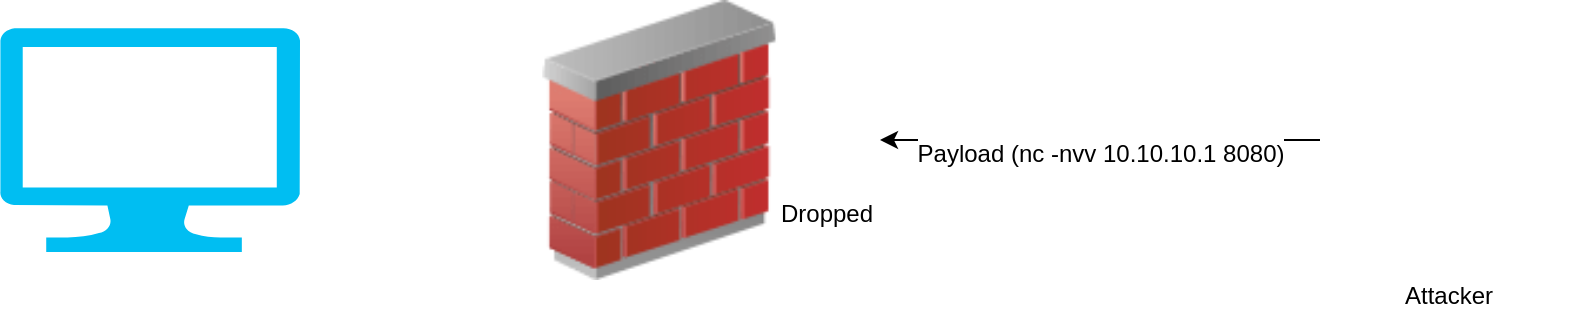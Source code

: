 <mxfile version="15.2.9" type="device"><diagram name="Page-1" id="822b0af5-4adb-64df-f703-e8dfc1f81529"><mxGraphModel dx="1422" dy="794" grid="1" gridSize="10" guides="1" tooltips="1" connect="1" arrows="1" fold="1" page="1" pageScale="1" pageWidth="1100" pageHeight="850" background="none" math="0" shadow="0"><root><mxCell id="0"/><mxCell id="1" parent="0"/><mxCell id="xNTd4gQ9TvvstTVaYhwq-1" value="" style="image;html=1;image=img/lib/clip_art/networking/Firewall_02_128x128.png" vertex="1" parent="1"><mxGeometry x="280" y="310" width="140" height="140" as="geometry"/></mxCell><mxCell id="xNTd4gQ9TvvstTVaYhwq-2" value="Attacker" style="shape=image;html=1;verticalAlign=top;verticalLabelPosition=bottom;labelBackgroundColor=#ffffff;imageAspect=0;aspect=fixed;image=https://cdn1.iconfinder.com/data/icons/competitive-strategy-and-corporate-training/512/564_Alert_antivirus_attack_computer_virus_cyber_spot_security-128.png" vertex="1" parent="1"><mxGeometry x="680" y="316" width="128" height="128" as="geometry"/></mxCell><mxCell id="xNTd4gQ9TvvstTVaYhwq-4" value="&lt;br style=&quot;color: rgb(0 , 0 , 0) ; font-family: &amp;#34;helvetica&amp;#34; ; font-size: 12px ; font-style: normal ; font-weight: 400 ; letter-spacing: normal ; text-align: center ; text-indent: 0px ; text-transform: none ; word-spacing: 0px&quot;&gt;&lt;span style=&quot;color: rgb(0 , 0 , 0) ; font-family: &amp;#34;helvetica&amp;#34; ; font-size: 12px ; font-style: normal ; font-weight: 400 ; letter-spacing: normal ; text-align: center ; text-indent: 0px ; text-transform: none ; word-spacing: 0px ; background-color: rgb(255 , 255 , 255) ; display: inline ; float: none&quot;&gt;Payload (nc -nvv 10.10.10.1 8080)&lt;/span&gt;" style="endArrow=classic;html=1;exitX=0;exitY=0.5;exitDx=0;exitDy=0;" edge="1" parent="1" source="xNTd4gQ9TvvstTVaYhwq-2"><mxGeometry width="50" height="50" relative="1" as="geometry"><mxPoint x="640" y="405" as="sourcePoint"/><mxPoint x="460" y="380" as="targetPoint"/></mxGeometry></mxCell><mxCell id="xNTd4gQ9TvvstTVaYhwq-5" value="" style="verticalLabelPosition=bottom;html=1;verticalAlign=top;align=center;strokeColor=none;fillColor=#00BEF2;shape=mxgraph.azure.computer;pointerEvents=1;" vertex="1" parent="1"><mxGeometry x="20" y="324" width="150" height="112" as="geometry"/></mxCell><mxCell id="xNTd4gQ9TvvstTVaYhwq-7" value="Dropped" style="shape=image;html=1;verticalAlign=top;verticalLabelPosition=bottom;labelBackgroundColor=#ffffff;imageAspect=0;aspect=fixed;image=https://cdn3.iconfinder.com/data/icons/fatcow/32/cross.png" vertex="1" parent="1"><mxGeometry x="410" y="357" width="46" height="46" as="geometry"/></mxCell></root></mxGraphModel></diagram></mxfile>